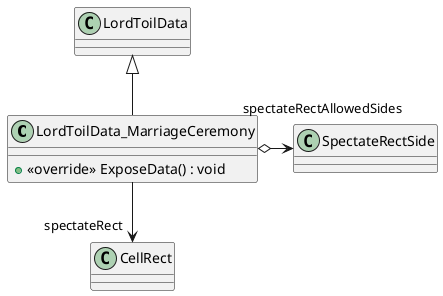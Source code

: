 @startuml
class LordToilData_MarriageCeremony {
    + <<override>> ExposeData() : void
}
LordToilData <|-- LordToilData_MarriageCeremony
LordToilData_MarriageCeremony --> "spectateRect" CellRect
LordToilData_MarriageCeremony o-> "spectateRectAllowedSides" SpectateRectSide
@enduml
